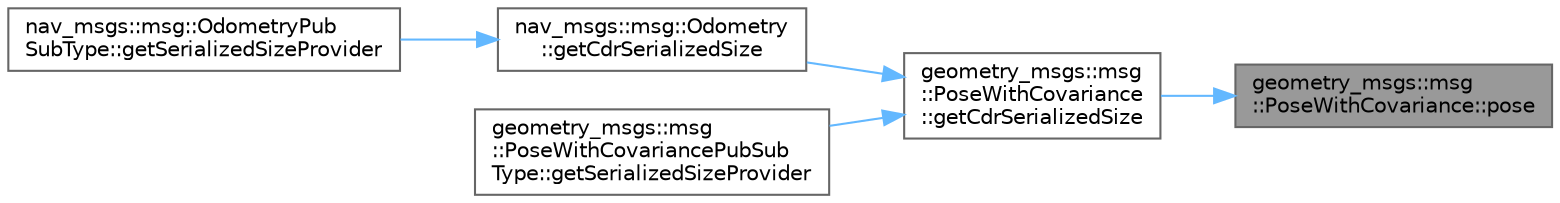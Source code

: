 digraph "geometry_msgs::msg::PoseWithCovariance::pose"
{
 // INTERACTIVE_SVG=YES
 // LATEX_PDF_SIZE
  bgcolor="transparent";
  edge [fontname=Helvetica,fontsize=10,labelfontname=Helvetica,labelfontsize=10];
  node [fontname=Helvetica,fontsize=10,shape=box,height=0.2,width=0.4];
  rankdir="RL";
  Node1 [id="Node000001",label="geometry_msgs::msg\l::PoseWithCovariance::pose",height=0.2,width=0.4,color="gray40", fillcolor="grey60", style="filled", fontcolor="black",tooltip="This function copies the value in member pose"];
  Node1 -> Node2 [id="edge1_Node000001_Node000002",dir="back",color="steelblue1",style="solid",tooltip=" "];
  Node2 [id="Node000002",label="geometry_msgs::msg\l::PoseWithCovariance\l::getCdrSerializedSize",height=0.2,width=0.4,color="grey40", fillcolor="white", style="filled",URL="$df/d34/classgeometry__msgs_1_1msg_1_1PoseWithCovariance.html#a3f9c9fa80336e1b0890e10ea8e3d10fa",tooltip="This function returns the serialized size of a data depending on the buffer alignment."];
  Node2 -> Node3 [id="edge2_Node000002_Node000003",dir="back",color="steelblue1",style="solid",tooltip=" "];
  Node3 [id="Node000003",label="nav_msgs::msg::Odometry\l::getCdrSerializedSize",height=0.2,width=0.4,color="grey40", fillcolor="white", style="filled",URL="$d3/d69/classnav__msgs_1_1msg_1_1Odometry.html#abeb384ad22595b0a91148a24a52bdc6e",tooltip="This function returns the serialized size of a data depending on the buffer alignment."];
  Node3 -> Node4 [id="edge3_Node000003_Node000004",dir="back",color="steelblue1",style="solid",tooltip=" "];
  Node4 [id="Node000004",label="nav_msgs::msg::OdometryPub\lSubType::getSerializedSizeProvider",height=0.2,width=0.4,color="grey40", fillcolor="white", style="filled",URL="$dc/dc5/classnav__msgs_1_1msg_1_1OdometryPubSubType.html#a0b4cb75674ddd79517eaa3f9c8afa802",tooltip=" "];
  Node2 -> Node5 [id="edge4_Node000002_Node000005",dir="back",color="steelblue1",style="solid",tooltip=" "];
  Node5 [id="Node000005",label="geometry_msgs::msg\l::PoseWithCovariancePubSub\lType::getSerializedSizeProvider",height=0.2,width=0.4,color="grey40", fillcolor="white", style="filled",URL="$dd/d2f/classgeometry__msgs_1_1msg_1_1PoseWithCovariancePubSubType.html#a61923f4903b5af93ce590f5a31e9bc58",tooltip=" "];
}
